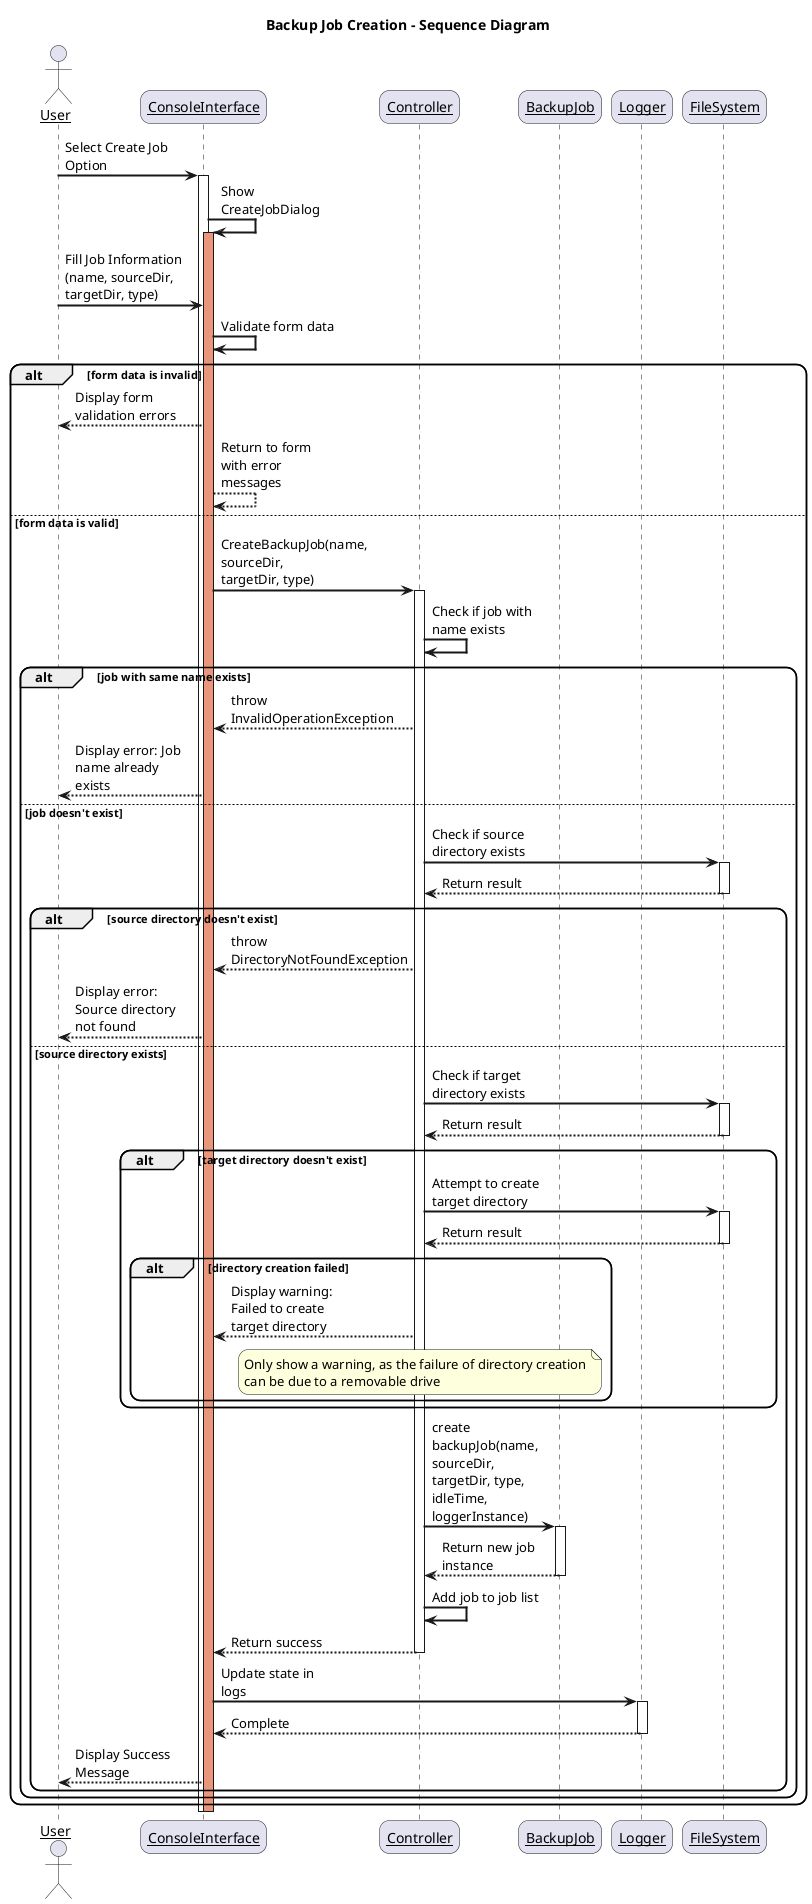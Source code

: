 @startuml Backup Job Creation - Sequence Diagram

title "Backup Job Creation - Sequence Diagram"

skinparam sequenceArrowThickness 2
skinparam roundcorner 20
skinparam maxmessagesize 120
skinparam sequenceParticipant underline

actor User
participant "ConsoleInterface" as UI
participant "Controller" as Ctrl
participant "BackupJob" as BJ
participant "Logger" as Log
participant "FileSystem" as FS

User -> UI: Select Create Job Option
activate UI

UI -> UI: Show CreateJobDialog
activate UI #DarkSalmon

User -> UI: Fill Job Information\n(name, sourceDir, targetDir, type)

UI -> UI: Validate form data
alt form data is invalid
    UI --> User: Display form validation errors
    UI --> UI: Return to form with error messages
else form data is valid
    UI -> Ctrl: CreateBackupJob(name, sourceDir, targetDir, type)
    activate Ctrl

    Ctrl -> Ctrl: Check if job with name exists
    alt job with same name exists
        Ctrl --> UI: throw InvalidOperationException
        UI --> User: Display error: Job name already exists
    else job doesn't exist

        Ctrl -> FS: Check if source directory exists
        activate FS
        FS --> Ctrl: Return result
        deactivate FS
        
        alt source directory doesn't exist
            Ctrl --> UI: throw DirectoryNotFoundException
            UI --> User: Display error: Source directory not found
        else source directory exists
        
            Ctrl -> FS: Check if target directory exists
            activate FS
            FS --> Ctrl: Return result
            deactivate FS
            
            alt target directory doesn't exist
                Ctrl -> FS: Attempt to create target directory
                activate FS
                FS --> Ctrl: Return result
                deactivate FS

                alt directory creation failed
                    Ctrl --> UI: Display warning: Failed to create target directory
                    note over Ctrl : Only show a warning, as the failure of directory creation\ncan be due to a removable drive
                end
            end
            
            Ctrl -> BJ: create backupJob(name, sourceDir, targetDir, type, idleTime, loggerInstance)
            activate BJ
            BJ --> Ctrl: Return new job instance
            deactivate BJ
            
            Ctrl -> Ctrl: Add job to job list
            Ctrl --> UI: Return success
            deactivate Ctrl
            
            UI -> Log: Update state in logs
            activate Log
            Log --> UI: Complete
            deactivate Log
            
            UI --> User: Display Success Message
        end
    end
end

deactivate UI
deactivate UI

@enduml